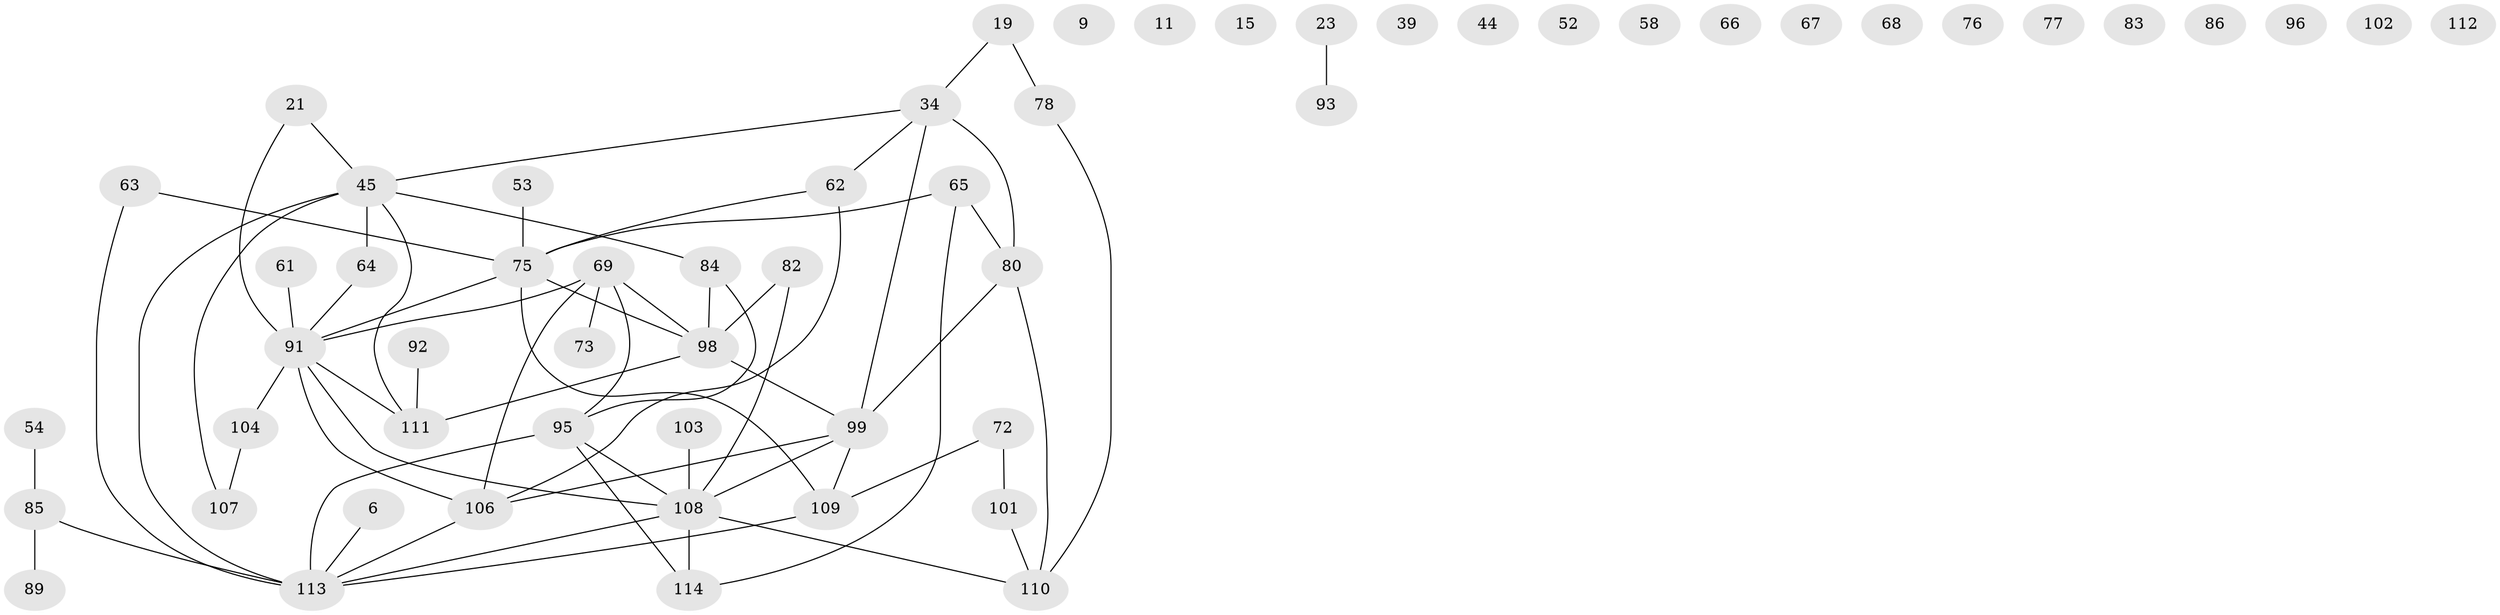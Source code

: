 // original degree distribution, {2: 0.2543859649122807, 4: 0.14035087719298245, 3: 0.17543859649122806, 1: 0.15789473684210525, 0: 0.14912280701754385, 5: 0.07017543859649122, 6: 0.03508771929824561, 7: 0.017543859649122806}
// Generated by graph-tools (version 1.1) at 2025/39/03/09/25 04:39:46]
// undirected, 57 vertices, 66 edges
graph export_dot {
graph [start="1"]
  node [color=gray90,style=filled];
  6;
  9;
  11;
  15;
  19;
  21;
  23;
  34;
  39;
  44;
  45 [super="+32"];
  52;
  53;
  54;
  58;
  61;
  62 [super="+33"];
  63;
  64;
  65 [super="+38"];
  66;
  67;
  68;
  69;
  72;
  73;
  75 [super="+48"];
  76;
  77;
  78;
  80 [super="+13"];
  82;
  83;
  84 [super="+70"];
  85;
  86;
  89;
  91 [super="+31+36+26+5"];
  92;
  93;
  95 [super="+20"];
  96;
  98 [super="+60+79+37"];
  99 [super="+49+46"];
  101;
  102;
  103;
  104 [super="+55"];
  106 [super="+4+90+94"];
  107 [super="+59+42"];
  108 [super="+87+97+81"];
  109 [super="+105+100"];
  110 [super="+74"];
  111 [super="+18+88"];
  112;
  113 [super="+7+57"];
  114 [super="+1+8"];
  6 -- 113;
  19 -- 34;
  19 -- 78;
  21 -- 45;
  21 -- 91;
  23 -- 93;
  34 -- 80 [weight=2];
  34 -- 45;
  34 -- 62;
  34 -- 99;
  45 -- 111 [weight=2];
  45 -- 113 [weight=2];
  45 -- 64;
  45 -- 84;
  45 -- 107;
  53 -- 75;
  54 -- 85;
  61 -- 91;
  62 -- 75;
  62 -- 106;
  63 -- 75;
  63 -- 113;
  64 -- 91;
  65 -- 80 [weight=2];
  65 -- 114 [weight=2];
  65 -- 75;
  69 -- 73;
  69 -- 95 [weight=2];
  69 -- 91;
  69 -- 106 [weight=2];
  69 -- 98;
  72 -- 101;
  72 -- 109;
  75 -- 98;
  75 -- 91;
  75 -- 109 [weight=2];
  78 -- 110;
  80 -- 110;
  80 -- 99;
  82 -- 108;
  82 -- 98;
  84 -- 95 [weight=2];
  84 -- 98;
  85 -- 89;
  85 -- 113 [weight=2];
  91 -- 104;
  91 -- 111;
  91 -- 106;
  91 -- 108 [weight=2];
  92 -- 111;
  95 -- 108;
  95 -- 114 [weight=2];
  95 -- 113 [weight=2];
  98 -- 111;
  98 -- 99;
  99 -- 106 [weight=2];
  99 -- 109 [weight=2];
  99 -- 108 [weight=2];
  101 -- 110;
  103 -- 108;
  104 -- 107;
  106 -- 113;
  108 -- 113;
  108 -- 110;
  108 -- 114;
  109 -- 113;
}
